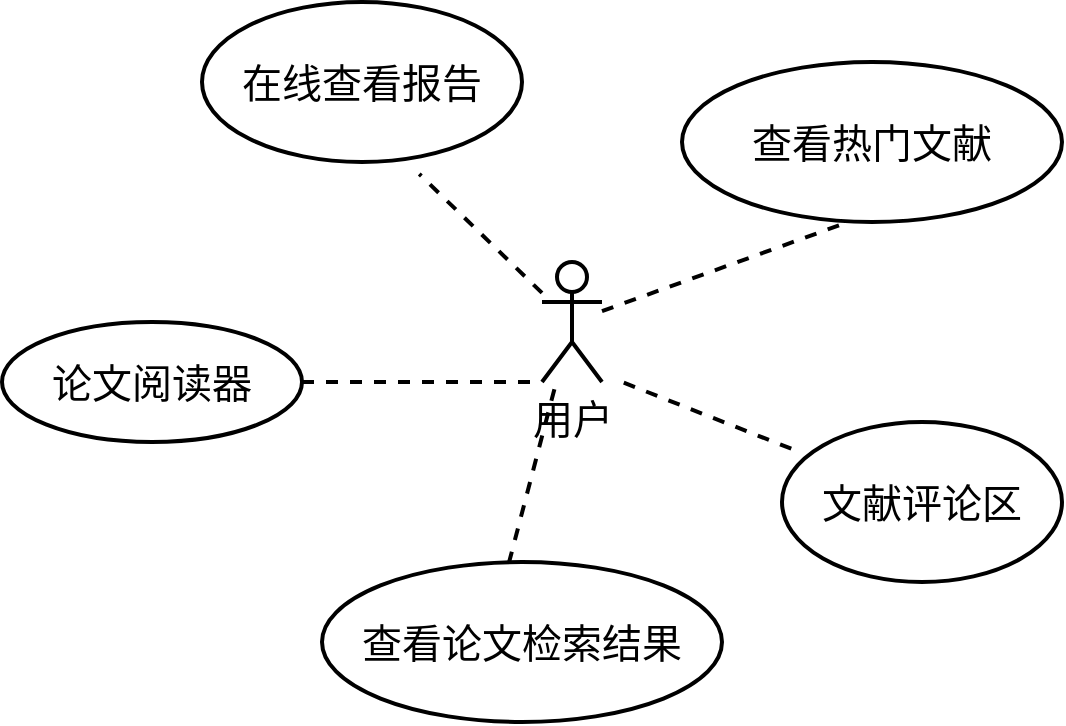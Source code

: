 <mxfile version="24.2.0" type="github">
  <diagram name="Page-1" id="c4acf3e9-155e-7222-9cf6-157b1a14988f">
    <mxGraphModel dx="946" dy="673" grid="1" gridSize="10" guides="1" tooltips="1" connect="1" arrows="1" fold="1" page="1" pageScale="1" pageWidth="850" pageHeight="1100" background="none" math="0" shadow="0">
      <root>
        <mxCell id="0" />
        <mxCell id="1" parent="0" />
        <mxCell id="XCSMlLIBWtw01cx1RG2m-1" value="用户" style="shape=umlActor;verticalLabelPosition=bottom;verticalAlign=top;html=1;outlineConnect=0;strokeWidth=2;fontSize=20;" vertex="1" parent="1">
          <mxGeometry x="410" y="320" width="30" height="60" as="geometry" />
        </mxCell>
        <mxCell id="XCSMlLIBWtw01cx1RG2m-2" value="查看热门文献" style="ellipse;whiteSpace=wrap;html=1;strokeWidth=2;fontSize=20;" vertex="1" parent="1">
          <mxGeometry x="480" y="220" width="190" height="80" as="geometry" />
        </mxCell>
        <mxCell id="XCSMlLIBWtw01cx1RG2m-3" value="文献评论区" style="ellipse;whiteSpace=wrap;html=1;strokeWidth=2;fontSize=20;" vertex="1" parent="1">
          <mxGeometry x="530" y="400" width="140" height="80" as="geometry" />
        </mxCell>
        <mxCell id="XCSMlLIBWtw01cx1RG2m-4" value="查看论文检索结果" style="ellipse;whiteSpace=wrap;html=1;strokeWidth=2;fontSize=20;" vertex="1" parent="1">
          <mxGeometry x="300" y="470" width="200" height="80" as="geometry" />
        </mxCell>
        <mxCell id="XCSMlLIBWtw01cx1RG2m-5" value="论文阅读器" style="ellipse;whiteSpace=wrap;html=1;strokeWidth=2;fontSize=20;" vertex="1" parent="1">
          <mxGeometry x="140" y="350" width="150" height="60" as="geometry" />
        </mxCell>
        <mxCell id="XCSMlLIBWtw01cx1RG2m-6" value="在线查看报告" style="ellipse;whiteSpace=wrap;html=1;strokeWidth=2;fontSize=20;" vertex="1" parent="1">
          <mxGeometry x="240" y="190" width="160" height="80" as="geometry" />
        </mxCell>
        <mxCell id="XCSMlLIBWtw01cx1RG2m-7" value="" style="endArrow=none;dashed=1;html=1;rounded=0;entryX=0.679;entryY=1.075;entryDx=0;entryDy=0;entryPerimeter=0;fontSize=20;strokeWidth=2;" edge="1" parent="1" source="XCSMlLIBWtw01cx1RG2m-1" target="XCSMlLIBWtw01cx1RG2m-6">
          <mxGeometry width="50" height="50" relative="1" as="geometry">
            <mxPoint x="400" y="370" as="sourcePoint" />
            <mxPoint x="450" y="320" as="targetPoint" />
          </mxGeometry>
        </mxCell>
        <mxCell id="XCSMlLIBWtw01cx1RG2m-9" value="" style="endArrow=none;dashed=1;html=1;rounded=0;entryX=0.418;entryY=1.017;entryDx=0;entryDy=0;entryPerimeter=0;fontSize=20;strokeWidth=2;" edge="1" parent="1" source="XCSMlLIBWtw01cx1RG2m-1" target="XCSMlLIBWtw01cx1RG2m-2">
          <mxGeometry width="50" height="50" relative="1" as="geometry">
            <mxPoint x="510" y="390" as="sourcePoint" />
            <mxPoint x="560" y="340" as="targetPoint" />
          </mxGeometry>
        </mxCell>
        <mxCell id="XCSMlLIBWtw01cx1RG2m-10" value="" style="endArrow=none;dashed=1;html=1;rounded=0;entryX=0;entryY=1;entryDx=0;entryDy=0;entryPerimeter=0;exitX=1;exitY=0.5;exitDx=0;exitDy=0;fontSize=20;strokeWidth=2;" edge="1" parent="1" source="XCSMlLIBWtw01cx1RG2m-5" target="XCSMlLIBWtw01cx1RG2m-1">
          <mxGeometry width="50" height="50" relative="1" as="geometry">
            <mxPoint x="200" y="500" as="sourcePoint" />
            <mxPoint x="250" y="450" as="targetPoint" />
          </mxGeometry>
        </mxCell>
        <mxCell id="XCSMlLIBWtw01cx1RG2m-11" value="" style="endArrow=none;dashed=1;html=1;rounded=0;exitX=0.033;exitY=0.167;exitDx=0;exitDy=0;exitPerimeter=0;entryX=1.333;entryY=1;entryDx=0;entryDy=0;entryPerimeter=0;fontSize=20;strokeWidth=2;" edge="1" parent="1" source="XCSMlLIBWtw01cx1RG2m-3" target="XCSMlLIBWtw01cx1RG2m-1">
          <mxGeometry width="50" height="50" relative="1" as="geometry">
            <mxPoint x="400" y="370" as="sourcePoint" />
            <mxPoint x="450" y="320" as="targetPoint" />
          </mxGeometry>
        </mxCell>
        <mxCell id="XCSMlLIBWtw01cx1RG2m-12" value="" style="endArrow=none;dashed=1;html=1;rounded=0;exitX=0.467;exitY=0.008;exitDx=0;exitDy=0;exitPerimeter=0;fontSize=20;strokeWidth=2;" edge="1" parent="1" source="XCSMlLIBWtw01cx1RG2m-4" target="XCSMlLIBWtw01cx1RG2m-1">
          <mxGeometry width="50" height="50" relative="1" as="geometry">
            <mxPoint x="330" y="470" as="sourcePoint" />
            <mxPoint x="380" y="420" as="targetPoint" />
          </mxGeometry>
        </mxCell>
      </root>
    </mxGraphModel>
  </diagram>
</mxfile>
